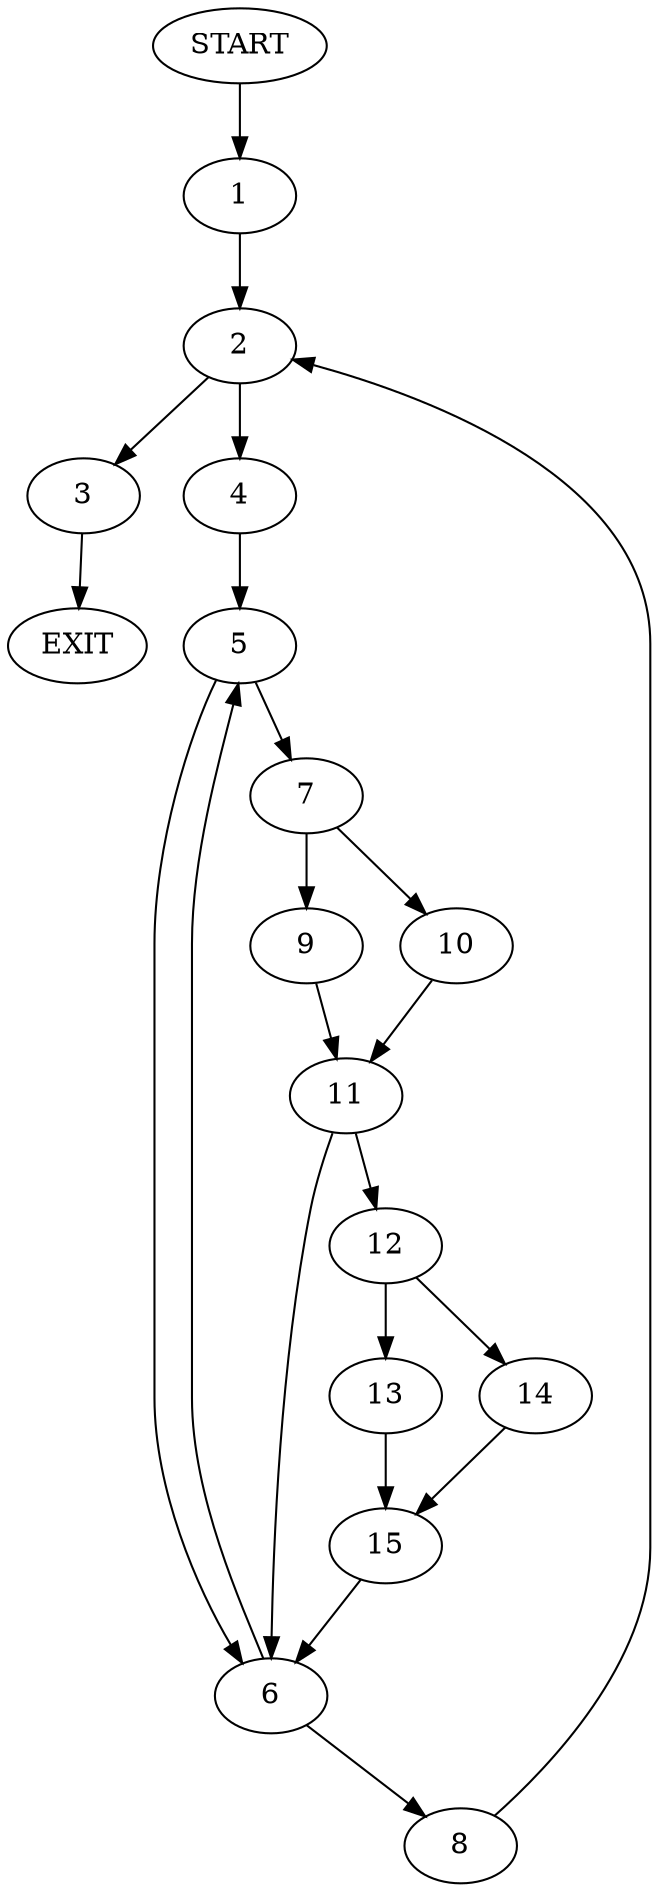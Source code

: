 digraph {
0 [label="START"]
16 [label="EXIT"]
0 -> 1
1 -> 2
2 -> 3
2 -> 4
4 -> 5
3 -> 16
5 -> 6
5 -> 7
6 -> 5
6 -> 8
7 -> 9
7 -> 10
9 -> 11
10 -> 11
11 -> 6
11 -> 12
12 -> 13
12 -> 14
13 -> 15
14 -> 15
15 -> 6
8 -> 2
}
